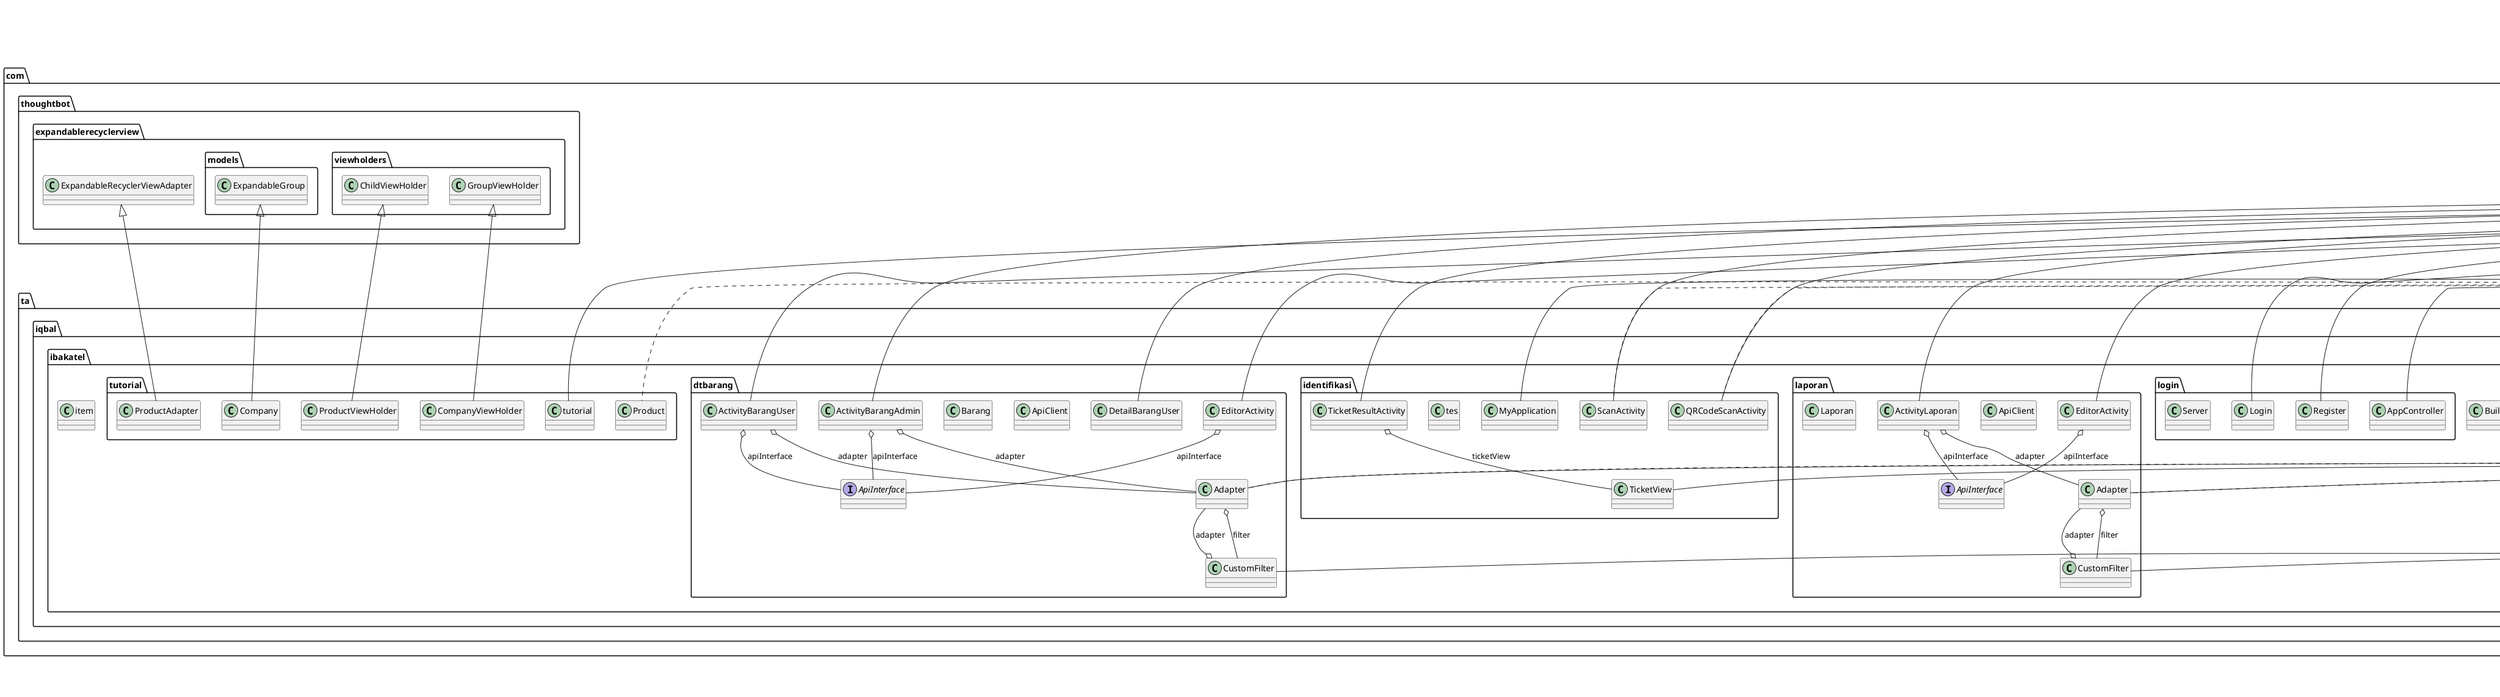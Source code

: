 @startuml

title __APP's Class Diagram__\n

  namespace com.ta.iqbal.ibakatel {
    class com.ta.iqbal.ibakatel.ActivityAdmin {
    }
  }
  

  namespace com.ta.iqbal.ibakatel {
    class com.ta.iqbal.ibakatel.ActivityUser {
    }
  }
  

  namespace com.ta.iqbal.ibakatel {
    class com.ta.iqbal.ibakatel.BuildConfig {
    }
  }
  

  namespace com.ta.iqbal.ibakatel {
    class com.ta.iqbal.ibakatel.DashboardFrag {
    }
  }
  

  namespace com.ta.iqbal.ibakatel {
    class com.ta.iqbal.ibakatel.Dashboard_User {
    }
  }
  

  namespace com.ta.iqbal.ibakatel {
    class com.ta.iqbal.ibakatel.Dashboard_admin {
    }
  }
  

  namespace com.ta.iqbal.ibakatel {
    class com.ta.iqbal.ibakatel.MainActivity {
    }
  }
  

  namespace com.ta.iqbal.ibakatel {
    class com.ta.iqbal.ibakatel.about {
    }
  }
  

  namespace com.ta.iqbal.ibakatel {
    namespace dtbarang {
      class com.ta.iqbal.ibakatel.dtbarang.ActivityBarangAdmin {
      }
    }
  }
  

  namespace com.ta.iqbal.ibakatel {
    namespace dtbarang {
      class com.ta.iqbal.ibakatel.dtbarang.ActivityBarangUser {
      }
    }
  }
  

  namespace com.ta.iqbal.ibakatel {
    namespace dtbarang {
      class com.ta.iqbal.ibakatel.dtbarang.Adapter {
      }
    }
  }
  

  namespace com.ta.iqbal.ibakatel {
    namespace dtbarang {
      class com.ta.iqbal.ibakatel.dtbarang.ApiClient {
      }
    }
  }
  

  namespace com.ta.iqbal.ibakatel {
    namespace dtbarang {
      interface com.ta.iqbal.ibakatel.dtbarang.ApiInterface {
      }
    }
  }
  

  namespace com.ta.iqbal.ibakatel {
    namespace dtbarang {
      class com.ta.iqbal.ibakatel.dtbarang.Barang {
      }
    }
  }
  

  namespace com.ta.iqbal.ibakatel {
    namespace dtbarang {
      class com.ta.iqbal.ibakatel.dtbarang.CustomFilter {
      }
    }
  }
  

  namespace com.ta.iqbal.ibakatel {
    namespace dtbarang {
      class com.ta.iqbal.ibakatel.dtbarang.DetailBarangUser {
      }
    }
  }
  

  namespace com.ta.iqbal.ibakatel {
    namespace dtbarang {
      class com.ta.iqbal.ibakatel.dtbarang.EditorActivity {
      }
    }
  }
  

  namespace com.ta.iqbal.ibakatel {
    namespace identifikasi {
      class com.ta.iqbal.ibakatel.identifikasi.MyApplication {
      }
    }
  }
  

  namespace com.ta.iqbal.ibakatel {
    namespace identifikasi {
      class com.ta.iqbal.ibakatel.identifikasi.ScanActivity {
      }
    }
  }
  

  namespace com.ta.iqbal.ibakatel {
    namespace identifikasi {
      class com.ta.iqbal.ibakatel.identifikasi.TicketResultActivity {
      }
    }
  }
  

  namespace com.ta.iqbal.ibakatel {
    namespace identifikasi {
      class com.ta.iqbal.ibakatel.identifikasi.TicketView {
      }
    }
  }
  

  namespace com.ta.iqbal.ibakatel {
    namespace identifikasi {
      class com.ta.iqbal.ibakatel.identifikasi.tes {
      }
    }
  }
  

  namespace com.ta.iqbal.ibakatel {
    class com.ta.iqbal.ibakatel.item {
    }
  }
  

  namespace com.ta.iqbal.ibakatel {
    namespace laporan {
      class com.ta.iqbal.ibakatel.laporan.ActivityLaporan {
      }
    }
  }
  

  namespace com.ta.iqbal.ibakatel {
    namespace laporan {
      class com.ta.iqbal.ibakatel.laporan.Adapter {
      }
    }
  }
  

  namespace com.ta.iqbal.ibakatel {
    namespace laporan {
      class com.ta.iqbal.ibakatel.laporan.ApiClient {
      }
    }
  }
  

  namespace com.ta.iqbal.ibakatel {
    namespace laporan {
      interface com.ta.iqbal.ibakatel.laporan.ApiInterface {
      }
    }
  }
  

  namespace com.ta.iqbal.ibakatel {
    namespace laporan {
      class com.ta.iqbal.ibakatel.laporan.CustomFilter {
      }
    }
  }
  

  namespace com.ta.iqbal.ibakatel {
    namespace laporan {
      class com.ta.iqbal.ibakatel.laporan.EditorActivity {
      }
    }
  }
  

  namespace com.ta.iqbal.ibakatel {
    namespace laporan {
      class com.ta.iqbal.ibakatel.laporan.Laporan {
      }
    }
  }
  

  namespace com.ta.iqbal.ibakatel {
    namespace login {
      class com.ta.iqbal.ibakatel.login.AppController {
      }
    }
  }
  

  namespace com.ta.iqbal.ibakatel {
    namespace login {
      class com.ta.iqbal.ibakatel.login.Login {
      }
    }
  }
  

  namespace com.ta.iqbal.ibakatel {
    namespace login {
      class com.ta.iqbal.ibakatel.login.Register {
      }
    }
  }
  

  namespace com.ta.iqbal.ibakatel {
    namespace login {
      class com.ta.iqbal.ibakatel.login.Server {
      }
    }
  }
  

  namespace com.ta.iqbal.ibakatel {
    namespace pinjam {
      class com.ta.iqbal.ibakatel.pinjam.ActivityPinjam {
      }
    }
  }
  

  namespace com.ta.iqbal.ibakatel {
    namespace pinjam {
      class com.ta.iqbal.ibakatel.pinjam.ActivityPinjamUser {
      }
    }
  }
  

  namespace com.ta.iqbal.ibakatel {
    namespace pinjam {
      class com.ta.iqbal.ibakatel.pinjam.Adapter {
      }
    }
  }
  

  namespace com.ta.iqbal.ibakatel {
    namespace pinjam {
      class com.ta.iqbal.ibakatel.pinjam.ApiClient {
      }
    }
  }
  

  namespace com.ta.iqbal.ibakatel {
    namespace pinjam {
      interface com.ta.iqbal.ibakatel.pinjam.ApiInterface {
      }
    }
  }
  

  namespace com.ta.iqbal.ibakatel {
    namespace pinjam {
      class com.ta.iqbal.ibakatel.pinjam.CustomFilter {
      }
    }
  }
  

  namespace com.ta.iqbal.ibakatel {
    namespace pinjam {
      class com.ta.iqbal.ibakatel.pinjam.EditorActivity {
      }
    }
  }
  

  namespace com.ta.iqbal.ibakatel {
    namespace pinjam {
      class com.ta.iqbal.ibakatel.pinjam.EditorActivityUser {
      }
    }
  }
  

  namespace com.ta.iqbal.ibakatel {
    namespace pinjam {
      class com.ta.iqbal.ibakatel.pinjam.Pinjam {
      }
    }
  }
  

  namespace com.ta.iqbal.ibakatel {
    namespace tes {
      class com.ta.iqbal.ibakatel.tes.ActivityTes {
      }
    }
  }
  

  namespace com.ta.iqbal.ibakatel {
    namespace tes {
      class com.ta.iqbal.ibakatel.identifikasi.QRCodeScanActivity {
      }
    }
  }
  

  namespace com.ta.iqbal.ibakatel {
    namespace tes {
      class com.ta.iqbal.ibakatel.tes.ScanResultActivity {
      }
    }
  }
  

  namespace com.ta.iqbal.ibakatel {
    namespace tutorial {
      class com.ta.iqbal.ibakatel.tutorial.Company {
      }
    }
  }
  

  namespace com.ta.iqbal.ibakatel {
    namespace tutorial {
      class com.ta.iqbal.ibakatel.tutorial.CompanyViewHolder {
      }
    }
  }
  

  namespace com.ta.iqbal.ibakatel {
    namespace tutorial {
      class com.ta.iqbal.ibakatel.tutorial.Product {
      }
    }
  }
  

  namespace com.ta.iqbal.ibakatel {
    namespace tutorial {
      class com.ta.iqbal.ibakatel.tutorial.ProductAdapter {
      }
    }
  }
  

  namespace com.ta.iqbal.ibakatel {
    namespace tutorial {
      class com.ta.iqbal.ibakatel.tutorial.ProductViewHolder {
      }
    }
  }
  

  namespace com.ta.iqbal.ibakatel {
    namespace tutorial {
      class com.ta.iqbal.ibakatel.tutorial.tutorial {
      }
    }
  }
  

  com.ta.iqbal.ibakatel.ActivityAdmin .up.|> android.view.View.OnClickListener
  com.ta.iqbal.ibakatel.ActivityAdmin -up-|> android.support.v7.app.AppCompatActivity
  com.ta.iqbal.ibakatel.ActivityUser .up.|> android.view.View.OnClickListener
  com.ta.iqbal.ibakatel.ActivityUser -up-|> android.support.v7.app.AppCompatActivity
  com.ta.iqbal.ibakatel.DashboardFrag -up-|> android.support.v4.app.Fragment
  com.ta.iqbal.ibakatel.DashboardFrag o-- com.ta.iqbal.ibakatel.DashboardFrag.OnFragmentInteractionListener : mListener
  com.ta.iqbal.ibakatel.Dashboard_User -up-|> android.support.v4.app.Fragment
  com.ta.iqbal.ibakatel.Dashboard_User o-- com.ta.iqbal.ibakatel.Dashboard_User.OnFragmentInteractionListener : mListener
  com.ta.iqbal.ibakatel.Dashboard_admin -up-|> android.support.v4.app.Fragment
  com.ta.iqbal.ibakatel.Dashboard_admin o-- com.ta.iqbal.ibakatel.Dashboard_admin.OnFragmentInteractionListener : mListener
  com.ta.iqbal.ibakatel.MainActivity -up-|> android.support.v7.app.AppCompatActivity
  com.ta.iqbal.ibakatel.about -up-|> android.support.v7.app.AppCompatActivity
  com.ta.iqbal.ibakatel.dtbarang.ActivityBarangAdmin -up-|> android.support.v7.app.AppCompatActivity
  com.ta.iqbal.ibakatel.dtbarang.ActivityBarangAdmin o-- com.ta.iqbal.ibakatel.dtbarang.ApiInterface : apiInterface
  com.ta.iqbal.ibakatel.dtbarang.ActivityBarangAdmin o-- com.ta.iqbal.ibakatel.dtbarang.Adapter.RecyclerViewClickListener : listener
  com.ta.iqbal.ibakatel.dtbarang.ActivityBarangAdmin o-- com.ta.iqbal.ibakatel.dtbarang.Adapter : adapter
  com.ta.iqbal.ibakatel.dtbarang.ActivityBarangUser -up-|> android.support.v7.app.AppCompatActivity
  com.ta.iqbal.ibakatel.dtbarang.ActivityBarangUser o-- com.ta.iqbal.ibakatel.dtbarang.ApiInterface : apiInterface
  com.ta.iqbal.ibakatel.dtbarang.ActivityBarangUser o-- com.ta.iqbal.ibakatel.dtbarang.Adapter.RecyclerViewClickListener : listener
  com.ta.iqbal.ibakatel.dtbarang.ActivityBarangUser o-- com.ta.iqbal.ibakatel.dtbarang.Adapter : adapter
  com.ta.iqbal.ibakatel.dtbarang.Adapter .up.|> android.widget.Filterable
  com.ta.iqbal.ibakatel.dtbarang.Adapter -up-|> android.support.v7.widget.RecyclerView.Adapter
  com.ta.iqbal.ibakatel.dtbarang.Adapter o-- com.ta.iqbal.ibakatel.dtbarang.CustomFilter : filter
  com.ta.iqbal.ibakatel.dtbarang.Adapter o-- com.ta.iqbal.ibakatel.dtbarang.Adapter.RecyclerViewClickListener : mListener
  com.ta.iqbal.ibakatel.dtbarang.CustomFilter -up-|> android.widget.Filter
  com.ta.iqbal.ibakatel.dtbarang.CustomFilter o-- com.ta.iqbal.ibakatel.dtbarang.Adapter : adapter
  com.ta.iqbal.ibakatel.dtbarang.DetailBarangUser -up-|> android.support.v7.app.AppCompatActivity
  com.ta.iqbal.ibakatel.dtbarang.EditorActivity -up-|> android.support.v7.app.AppCompatActivity
  com.ta.iqbal.ibakatel.dtbarang.EditorActivity o-- com.ta.iqbal.ibakatel.dtbarang.ApiInterface : apiInterface
  com.ta.iqbal.ibakatel.identifikasi.MyApplication -up-|> android.app.Application
  com.ta.iqbal.ibakatel.identifikasi.ScanActivity .up.|> info.androidhive.barcode.BarcodeReader.BarcodeReaderListener
  com.ta.iqbal.ibakatel.identifikasi.ScanActivity -up-|> android.support.v7.app.AppCompatActivity
  com.ta.iqbal.ibakatel.identifikasi.TicketResultActivity -up-|> android.support.v7.app.AppCompatActivity
  com.ta.iqbal.ibakatel.identifikasi.TicketResultActivity o-- com.ta.iqbal.ibakatel.identifikasi.TicketView : ticketView
  com.ta.iqbal.ibakatel.identifikasi.TicketView -up-|> android.widget.LinearLayout
  com.ta.iqbal.ibakatel.laporan.ActivityLaporan -up-|> android.support.v7.app.AppCompatActivity
  com.ta.iqbal.ibakatel.laporan.ActivityLaporan o-- com.ta.iqbal.ibakatel.laporan.ApiInterface : apiInterface
  com.ta.iqbal.ibakatel.laporan.ActivityLaporan o-- com.ta.iqbal.ibakatel.laporan.Adapter.RecyclerViewClickListener : listener
  com.ta.iqbal.ibakatel.laporan.ActivityLaporan o-- com.ta.iqbal.ibakatel.laporan.Adapter : adapter
  com.ta.iqbal.ibakatel.laporan.Adapter .up.|> android.widget.Filterable
  com.ta.iqbal.ibakatel.laporan.Adapter -up-|> android.support.v7.widget.RecyclerView.Adapter
  com.ta.iqbal.ibakatel.laporan.Adapter o-- com.ta.iqbal.ibakatel.laporan.CustomFilter : filter
  com.ta.iqbal.ibakatel.laporan.Adapter o-- com.ta.iqbal.ibakatel.laporan.Adapter.RecyclerViewClickListener : mListener
  com.ta.iqbal.ibakatel.laporan.CustomFilter -up-|> android.widget.Filter
  com.ta.iqbal.ibakatel.laporan.CustomFilter o-- com.ta.iqbal.ibakatel.laporan.Adapter : adapter
  com.ta.iqbal.ibakatel.laporan.EditorActivity -up-|> android.support.v7.app.AppCompatActivity
  com.ta.iqbal.ibakatel.laporan.EditorActivity o-- com.ta.iqbal.ibakatel.laporan.ApiInterface : apiInterface
  com.ta.iqbal.ibakatel.login.AppController -up-|> android.app.Application
  com.ta.iqbal.ibakatel.login.Login -up-|> android.support.v7.app.AppCompatActivity
  com.ta.iqbal.ibakatel.login.Register -up-|> android.support.v7.app.AppCompatActivity
  com.ta.iqbal.ibakatel.pinjam.ActivityPinjam -up-|> android.support.v7.app.AppCompatActivity
  com.ta.iqbal.ibakatel.pinjam.ActivityPinjam o-- com.ta.iqbal.ibakatel.pinjam.ApiInterface : apiInterface
  com.ta.iqbal.ibakatel.pinjam.ActivityPinjam o-- com.ta.iqbal.ibakatel.pinjam.Adapter.RecyclerViewClickListener : listener
  com.ta.iqbal.ibakatel.pinjam.ActivityPinjam o-- com.ta.iqbal.ibakatel.pinjam.Adapter : adapter
  com.ta.iqbal.ibakatel.pinjam.ActivityPinjamUser -up-|> android.support.v7.app.AppCompatActivity
  com.ta.iqbal.ibakatel.pinjam.ActivityPinjamUser o-- com.ta.iqbal.ibakatel.pinjam.ApiInterface : apiInterface
  com.ta.iqbal.ibakatel.pinjam.ActivityPinjamUser o-- com.ta.iqbal.ibakatel.pinjam.Adapter.RecyclerViewClickListener : listener
  com.ta.iqbal.ibakatel.pinjam.ActivityPinjamUser o-- com.ta.iqbal.ibakatel.pinjam.Adapter : adapter
  com.ta.iqbal.ibakatel.pinjam.Adapter .up.|> android.widget.Filterable
  com.ta.iqbal.ibakatel.pinjam.Adapter -up-|> android.support.v7.widget.RecyclerView.Adapter
  com.ta.iqbal.ibakatel.pinjam.Adapter o-- com.ta.iqbal.ibakatel.pinjam.CustomFilter : filter
  com.ta.iqbal.ibakatel.pinjam.Adapter o-- com.ta.iqbal.ibakatel.pinjam.Adapter.RecyclerViewClickListener : mListener
  com.ta.iqbal.ibakatel.pinjam.CustomFilter -up-|> android.widget.Filter
  com.ta.iqbal.ibakatel.pinjam.CustomFilter o-- com.ta.iqbal.ibakatel.pinjam.Adapter : adapter
  com.ta.iqbal.ibakatel.pinjam.EditorActivity -up-|> android.support.v7.app.AppCompatActivity
  com.ta.iqbal.ibakatel.pinjam.EditorActivity o-- com.ta.iqbal.ibakatel.pinjam.ApiInterface : apiInterface
  com.ta.iqbal.ibakatel.pinjam.EditorActivityUser -up-|> android.support.v7.app.AppCompatActivity
  com.ta.iqbal.ibakatel.pinjam.EditorActivityUser o-- com.ta.iqbal.ibakatel.pinjam.ApiInterface : apiInterface
  com.ta.iqbal.ibakatel.tes.ActivityTes -up-|> android.support.v7.app.AppCompatActivity
  com.ta.iqbal.ibakatel.identifikasi.QRCodeScanActivity .up.|> me.dm7.barcodescanner.zxing.ZXingScannerView.ResultHandler
  com.ta.iqbal.ibakatel.identifikasi.QRCodeScanActivity -up-|> android.support.v7.app.AppCompatActivity
  com.ta.iqbal.ibakatel.tes.ScanResultActivity -up-|> android.support.v7.app.AppCompatActivity
  com.ta.iqbal.ibakatel.tutorial.Company -up-|> com.thoughtbot.expandablerecyclerview.models.ExpandableGroup
  com.ta.iqbal.ibakatel.tutorial.CompanyViewHolder -up-|> com.thoughtbot.expandablerecyclerview.viewholders.GroupViewHolder
  com.ta.iqbal.ibakatel.tutorial.Product .up.|> android.os.Parcelable
  com.ta.iqbal.ibakatel.tutorial.ProductAdapter -up-|> com.thoughtbot.expandablerecyclerview.ExpandableRecyclerViewAdapter
  com.ta.iqbal.ibakatel.tutorial.ProductViewHolder -up-|> com.thoughtbot.expandablerecyclerview.viewholders.ChildViewHolder
  com.ta.iqbal.ibakatel.tutorial.tutorial -up-|> android.support.v7.app.AppCompatActivity


right footer


PlantUML diagram generated by SketchIt! (https://bitbucket.org/pmesmeur/sketch.it)
For more information about this tool, please contact philippe.mesmeur@gmail.com
endfooter

@enduml
